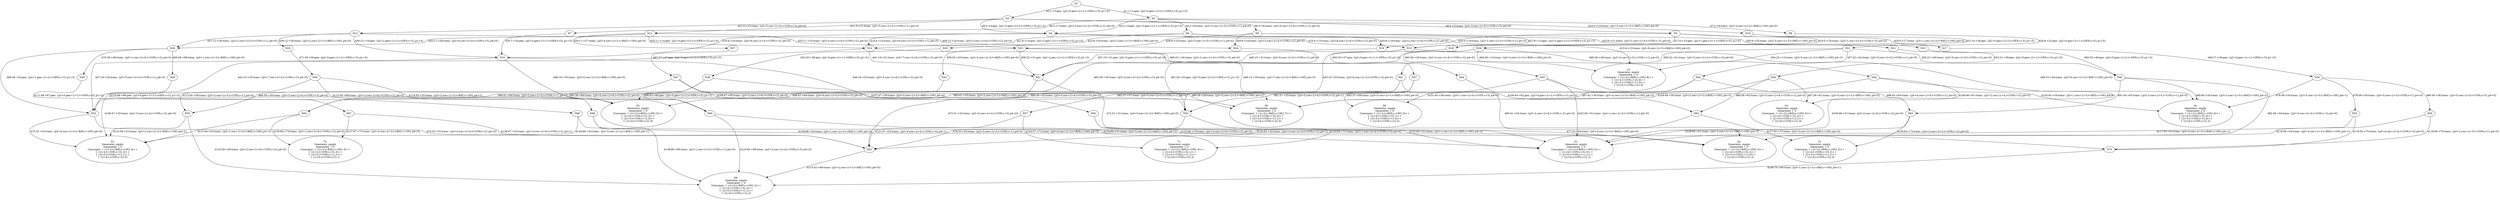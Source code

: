 digraph cpn_tools_graph {
  N13 [label="13:
Generator: empty
Generated: 1`0
Consumer: 1`({i=3,t=BAT,c=100},8)++
1`({i=4,t=CON,c=3},0)++
1`({i=5,t=CON,c=1},0)++
1`({i=6,t=CON,c=2},0)
"];
  N30 [label="30:
Generator: empty
Generated: 1`0
Consumer: 1`({i=3,t=BAT,c=100},7)++
1`({i=4,t=CON,c=3},0)++
1`({i=5,t=CON,c=1},1)++
1`({i=6,t=CON,c=2},0)
"];
  N34 [label="34:
Generator: empty
Generated: 1`0
Consumer: 1`({i=3,t=BAT,c=100},6)++
1`({i=4,t=CON,c=3},0)++
1`({i=5,t=CON,c=1},0)++
1`({i=6,t=CON,c=2},2)
"];
  N35 [label="35:
Generator: empty
Generated: 1`0
Consumer: 1`({i=3,t=BAT,c=100},5)++
1`({i=4,t=CON,c=3},3)++
1`({i=5,t=CON,c=1},0)++
1`({i=6,t=CON,c=2},0)
"];
  N51 [label="51:
Generator: empty
Generated: 1`0
Consumer: 1`({i=3,t=BAT,c=100},5)++
1`({i=4,t=CON,c=3},0)++
1`({i=5,t=CON,c=1},1)++
1`({i=6,t=CON,c=2},2)
"];
  N53 [label="53:
Generator: empty
Generated: 1`0
Consumer: 1`({i=3,t=BAT,c=100},4)++
1`({i=4,t=CON,c=3},3)++
1`({i=5,t=CON,c=1},1)++
1`({i=6,t=CON,c=2},0)
"];
  N54 [label="54:
Generator: empty
Generated: 1`0
Consumer: 1`({i=3,t=BAT,c=100},3)++
1`({i=4,t=CON,c=3},3)++
1`({i=5,t=CON,c=1},0)++
1`({i=6,t=CON,c=2},2)
"];
  N58 [label="58:
Generator: empty
Generated: 1`0
Consumer: 1`({i=3,t=BAT,c=100},5)++
1`({i=4,t=CON,c=3},1)++
1`({i=5,t=CON,c=1},0)++
1`({i=6,t=CON,c=2},2)
"];
  N61 [label="61:
Generator: empty
Generated: 1`0
Consumer: 1`({i=3,t=BAT,c=100},5)++
1`({i=4,t=CON,c=3},2)++
1`({i=5,t=CON,c=1},1)++
1`({i=6,t=CON,c=2},0)
"];
  N69 [label="69:
Generator: empty
Generated: 1`0
Consumer: 1`({i=3,t=BAT,c=100},2)++
1`({i=4,t=CON,c=3},3)++
1`({i=5,t=CON,c=1},1)++
1`({i=6,t=CON,c=2},2)
"];
  N71 [label="71:
Generator: empty
Generated: 1`0
Consumer: 1`({i=3,t=BAT,c=100},4)++
1`({i=4,t=CON,c=3},1)++
1`({i=5,t=CON,c=1},1)++
1`({i=6,t=CON,c=2},2)
"];
  N72 [label="72:
Generator: empty
Generated: 1`0
Consumer: 1`({i=3,t=BAT,c=100},3)++
1`({i=4,t=CON,c=3},2)++
1`({i=5,t=CON,c=1},1)++
1`({i=6,t=CON,c=2},2)
"];
  N73 [label="73:
Generator: empty
Generated: 1`0
Consumer: 1`({i=3,t=BAT,c=100},3)++
1`({i=4,t=CON,c=3},3)++
1`({i=5,t=CON,c=1},1)++
1`({i=6,t=CON,c=2},1)
"];
  N1 -> N3 [ label="A2:1->3:gen: {p2=0,gen={i=1,t=GEN,c=5},p1=5}" ];
  N1 -> N2 [ label="A1:1->2:gen: {p2=0,gen={i=2,t=GEN,c=3},p1=3}" ];
  N10 -> N26 [ label="A31:10->26:gen: {p2=0,gen={i=2,t=GEN,c=3},p1=3}" ];
  N11 -> N28 [ label="A35:11->28:trans: {p3=4,con={i=4,t=CON,c=3},p4=0}" ];
  N11 -> N27 [ label="A34:11->27:trans: {p3=4,con={i=3,t=BAT,c=100},p4=0}" ];
  N11 -> N23 [ label="A33:11->23:trans: {p3=4,con={i=6,t=CON,c=2},p4=0}" ];
  N11 -> N14 [ label="A32:11->14:gen: {p2=4,gen={i=2,t=GEN,c=3},p1=3}" ];
  N12 -> N29 [ label="A39:12->29:trans: {p3=2,con={i=3,t=BAT,c=100},p4=0}" ];
  N12 -> N24 [ label="A38:12->24:trans: {p3=2,con={i=6,t=CON,c=2},p4=0}" ];
  N12 -> N28 [ label="A37:12->28:trans: {p3=2,con={i=5,t=CON,c=1},p4=0}" ];
  N12 -> N16 [ label="A36:12->16:gen: {p2=2,gen={i=2,t=GEN,c=3},p1=3}" ];
  N14 -> N32 [ label="A42:14->32:trans: {p3=7,con={i=4,t=CON,c=3},p4=0}" ];
  N14 -> N31 [ label="A41:14->31:trans: {p3=7,con={i=6,t=CON,c=2},p4=0}" ];
  N14 -> N30 [ label="A40:14->30:trans: {p3=7,con={i=3,t=BAT,c=100},p4=0}" ];
  N15 -> N31 [ label="A45:15->31:trans: {p3=6,con={i=5,t=CON,c=1},p4=0}" ];
  N15 -> N34 [ label="A44:15->34:trans: {p3=6,con={i=3,t=BAT,c=100},p4=0}" ];
  N15 -> N33 [ label="A43:15->33:trans: {p3=6,con={i=4,t=CON,c=3},p4=0}" ];
  N16 -> N35 [ label="A48:16->35:trans: {p3=5,con={i=3,t=BAT,c=100},p4=0}" ];
  N16 -> N32 [ label="A47:16->32:trans: {p3=5,con={i=5,t=CON,c=1},p4=0}" ];
  N16 -> N33 [ label="A46:16->33:trans: {p3=5,con={i=6,t=CON,c=2},p4=0}" ];
  N17 -> N36 [ label="A49:17->36:gen: {p2=0,gen={i=1,t=GEN,c=5},p1=5}" ];
  N18 -> N37 [ label="A50:18->37:gen: {p2=0,gen={i=1,t=GEN,c=5},p1=5}" ];
  N19 -> N31 [ label="A51:19->31:gen: {p2=0,gen={i=1,t=GEN,c=5},p1=5}" ];
  N2 -> N8 [ label="A7:2->8:trans: {p3=3,con={i=3,t=BAT,c=100},p4=0}" ];
  N2 -> N7 [ label="A6:2->7:trans: {p3=3,con={i=4,t=CON,c=3},p4=0}" ];
  N2 -> N6 [ label="A5:2->6:trans: {p3=3,con={i=5,t=CON,c=1},p4=0}" ];
  N2 -> N5 [ label="A4:2->5:trans: {p3=3,con={i=6,t=CON,c=2},p4=0}" ];
  N2 -> N4 [ label="A3:2->4:gen: {p2=3,gen={i=1,t=GEN,c=5},p1=5}" ];
  N20 -> N38 [ label="A52:20->38:gen: {p2=0,gen={i=1,t=GEN,c=5},p1=5}" ];
  N21 -> N39 [ label="A53:21->39:gen: {p2=0,gen={i=1,t=GEN,c=5},p1=5}" ];
  N22 -> N42 [ label="A57:22->42:trans: {p3=5,con={i=5,t=CON,c=1},p4=0}" ];
  N22 -> N41 [ label="A56:22->41:trans: {p3=5,con={i=4,t=CON,c=3},p4=0}" ];
  N22 -> N40 [ label="A55:22->40:trans: {p3=5,con={i=6,t=CON,c=2},p4=0}" ];
  N22 -> N13 [ label="A54:22->13:trans: {p3=5,con={i=3,t=BAT,c=100},p4=3}" ];
  N23 -> N44 [ label="A60:23->44:trans: {p3=2,con={i=4,t=CON,c=3},p4=0}" ];
  N23 -> N43 [ label="A59:23->43:trans: {p3=2,con={i=3,t=BAT,c=100},p4=0}" ];
  N23 -> N31 [ label="A58:23->31:gen: {p2=2,gen={i=2,t=GEN,c=3},p1=3}" ];
  N24 -> N33 [ label="A61:24->33:gen: {p2=0,gen={i=2,t=GEN,c=3},p1=3}" ];
  N25 -> N40 [ label="A62:25->40:gen: {p2=0,gen={i=2,t=GEN,c=3},p1=3}" ];
  N26 -> N46 [ label="A66:26->46:trans: {p3=3,con={i=5,t=CON,c=1},p4=0}" ];
  N26 -> N35 [ label="A65:26->35:trans: {p3=3,con={i=4,t=CON,c=3},p4=0}" ];
  N26 -> N13 [ label="A64:26->13:trans: {p3=3,con={i=3,t=BAT,c=100},p4=5}" ];
  N26 -> N45 [ label="A63:26->45:trans: {p3=3,con={i=6,t=CON,c=2},p4=0}" ];
  N27 -> N47 [ label="A67:27->47:gen: {p2=0,gen={i=2,t=GEN,c=3},p1=3}" ];
  N28 -> N49 [ label="A70:28->49:trans: {p3=1,con={i=6,t=CON,c=2},p4=0}" ];
  N28 -> N48 [ label="A69:28->48:trans: {p3=1,con={i=3,t=BAT,c=100},p4=0}" ];
  N28 -> N32 [ label="A68:28->32:gen: {p2=1,gen={i=2,t=GEN,c=3},p1=3}" ];
  N29 -> N50 [ label="A71:29->50:gen: {p2=0,gen={i=2,t=GEN,c=3},p1=3}" ];
  N3 -> N12 [ label="A12:3->12:trans: {p3=5,con={i=4,t=CON,c=3},p4=0}" ];
  N3 -> N11 [ label="A11:3->11:trans: {p3=5,con={i=5,t=CON,c=1},p4=0}" ];
  N3 -> N10 [ label="A10:3->10:trans: {p3=5,con={i=3,t=BAT,c=100},p4=0}" ];
  N3 -> N9 [ label="A9:3->9:trans: {p3=5,con={i=6,t=CON,c=2},p4=0}" ];
  N3 -> N4 [ label="A8:3->4:gen: {p2=5,gen={i=2,t=GEN,c=3},p1=3}" ];
  N31 -> N52 [ label="A73:31->52:trans: {p3=5,con={i=4,t=CON,c=3},p4=0}" ];
  N31 -> N51 [ label="A72:31->51:trans: {p3=5,con={i=3,t=BAT,c=100},p4=0}" ];
  N32 -> N53 [ label="A75:32->53:trans: {p3=4,con={i=3,t=BAT,c=100},p4=0}" ];
  N32 -> N52 [ label="A74:32->52:trans: {p3=4,con={i=6,t=CON,c=2},p4=0}" ];
  N33 -> N54 [ label="A77:33->54:trans: {p3=3,con={i=3,t=BAT,c=100},p4=0}" ];
  N33 -> N52 [ label="A76:33->52:trans: {p3=3,con={i=5,t=CON,c=1},p4=0}" ];
  N36 -> N56 [ label="A80:36->56:trans: {p3=5,con={i=4,t=CON,c=3},p4=0}" ];
  N36 -> N55 [ label="A79:36->55:trans: {p3=5,con={i=5,t=CON,c=1},p4=0}" ];
  N36 -> N34 [ label="A78:36->34:trans: {p3=5,con={i=3,t=BAT,c=100},p4=1}" ];
  N37 -> N58 [ label="A83:37->58:trans: {p3=5,con={i=3,t=BAT,c=100},p4=0}" ];
  N37 -> N57 [ label="A82:37->57:trans: {p3=5,con={i=5,t=CON,c=1},p4=0}" ];
  N37 -> N33 [ label="A81:37->33:trans: {p3=5,con={i=4,t=CON,c=3},p4=1}" ];
  N38 -> N30 [ label="A86:38->30:trans: {p3=5,con={i=3,t=BAT,c=100},p4=2}" ];
  N38 -> N60 [ label="A85:38->60:trans: {p3=5,con={i=6,t=CON,c=2},p4=0}" ];
  N38 -> N59 [ label="A84:38->59:trans: {p3=5,con={i=4,t=CON,c=3},p4=0}" ];
  N39 -> N32 [ label="A89:39->32:trans: {p3=5,con={i=4,t=CON,c=3},p4=2}" ];
  N39 -> N62 [ label="A88:39->62:trans: {p3=5,con={i=6,t=CON,c=2},p4=0}" ];
  N39 -> N61 [ label="A87:39->61:trans: {p3=5,con={i=3,t=BAT,c=100},p4=0}" ];
  N4 -> N16 [ label="A16:4->16:trans: {p3=8,con={i=4,t=CON,c=3},p4=0}" ];
  N4 -> N15 [ label="A15:4->15:trans: {p3=8,con={i=6,t=CON,c=2},p4=0}" ];
  N4 -> N14 [ label="A14:4->14:trans: {p3=8,con={i=5,t=CON,c=1},p4=0}" ];
  N4 -> N13 [ label="A13:4->13:trans: {p3=8,con={i=3,t=BAT,c=100},p4=0}" ];
  N40 -> N54 [ label="A92:40->54:trans: {p3=3,con={i=4,t=CON,c=3},p4=0}" ];
  N40 -> N63 [ label="A91:40->63:trans: {p3=3,con={i=5,t=CON,c=1},p4=0}" ];
  N40 -> N34 [ label="A90:40->34:trans: {p3=3,con={i=3,t=BAT,c=100},p4=3}" ];
  N41 -> N54 [ label="A95:41->54:trans: {p3=2,con={i=6,t=CON,c=2},p4=0}" ];
  N41 -> N64 [ label="A94:41->64:trans: {p3=2,con={i=5,t=CON,c=1},p4=0}" ];
  N41 -> N35 [ label="A93:41->35:trans: {p3=2,con={i=3,t=BAT,c=100},p4=3}" ];
  N42 -> N64 [ label="A98:42->64:trans: {p3=4,con={i=4,t=CON,c=3},p4=0}" ];
  N42 -> N30 [ label="A97:42->30:trans: {p3=4,con={i=3,t=BAT,c=100},p4=3}" ];
  N42 -> N63 [ label="A96:42->63:trans: {p3=4,con={i=6,t=CON,c=2},p4=0}" ];
  N43 -> N60 [ label="A99:43->60:gen: {p2=0,gen={i=2,t=GEN,c=3},p1=3}" ];
  N44 -> N62 [ label="A100:44->62:gen: {p2=0,gen={i=2,t=GEN,c=3},p1=3}" ];
  N45 -> N34 [ label="A103:45->34:trans: {p3=1,con={i=3,t=BAT,c=100},p4=5}" ];
  N45 -> N51 [ label="A102:45->51:trans: {p3=1,con={i=5,t=CON,c=1},p4=0}" ];
  N45 -> N58 [ label="A101:45->58:trans: {p3=1,con={i=4,t=CON,c=3},p4=0}" ];
  N46 -> N61 [ label="A106:46->61:trans: {p3=2,con={i=4,t=CON,c=3},p4=0}" ];
  N46 -> N51 [ label="A105:46->51:trans: {p3=2,con={i=6,t=CON,c=2},p4=0}" ];
  N46 -> N30 [ label="A104:46->30:trans: {p3=2,con={i=3,t=BAT,c=100},p4=5}" ];
  N47 -> N53 [ label="A109:47->53:trans: {p3=3,con={i=4,t=CON,c=3},p4=0}" ];
  N47 -> N65 [ label="A108:47->65:trans: {p3=3,con={i=6,t=CON,c=2},p4=0}" ];
  N47 -> N30 [ label="A107:47->30:trans: {p3=3,con={i=3,t=BAT,c=100},p4=4}" ];
  N48 -> N66 [ label="A110:48->66:gen: {p2=0,gen={i=2,t=GEN,c=3},p1=3}" ];
  N49 -> N67 [ label="A111:49->67:gen: {p2=0,gen={i=2,t=GEN,c=3},p1=3}" ];
  N5 -> N19 [ label="A20:5->19:trans: {p3=1,con={i=5,t=CON,c=1},p4=0}" ];
  N5 -> N18 [ label="A19:5->18:trans: {p3=1,con={i=4,t=CON,c=3},p4=0}" ];
  N5 -> N17 [ label="A18:5->17:trans: {p3=1,con={i=3,t=BAT,c=100},p4=0}" ];
  N5 -> N15 [ label="A17:5->15:gen: {p2=1,gen={i=1,t=GEN,c=5},p1=5}" ];
  N50 -> N35 [ label="A114:50->35:trans: {p3=3,con={i=3,t=BAT,c=100},p4=2}" ];
  N50 -> N59 [ label="A113:50->59:trans: {p3=3,con={i=5,t=CON,c=1},p4=0}" ];
  N50 -> N68 [ label="A112:50->68:trans: {p3=3,con={i=6,t=CON,c=2},p4=0}" ];
  N52 -> N69 [ label="A115:52->69:trans: {p3=2,con={i=3,t=BAT,c=100},p4=0}" ];
  N55 -> N51 [ label="A117:55->51:trans: {p3=4,con={i=3,t=BAT,c=100},p4=1}" ];
  N55 -> N70 [ label="A116:55->70:trans: {p3=4,con={i=4,t=CON,c=3},p4=0}" ];
  N56 -> N54 [ label="A119:56->54:trans: {p3=2,con={i=3,t=BAT,c=100},p4=1}" ];
  N56 -> N70 [ label="A118:56->70:trans: {p3=2,con={i=5,t=CON,c=1},p4=0}" ];
  N57 -> N52 [ label="A121:57->52:trans: {p3=4,con={i=4,t=CON,c=3},p4=1}" ];
  N57 -> N71 [ label="A120:57->71:trans: {p3=4,con={i=3,t=BAT,c=100},p4=0}" ];
  N59 -> N53 [ label="A123:59->53:trans: {p3=2,con={i=3,t=BAT,c=100},p4=2}" ];
  N59 -> N69 [ label="A122:59->69:trans: {p3=2,con={i=6,t=CON,c=2},p4=0}" ];
  N6 -> N19 [ label="A24:6->19:trans: {p3=2,con={i=6,t=CON,c=2},p4=0}" ];
  N6 -> N21 [ label="A23:6->21:trans: {p3=2,con={i=4,t=CON,c=3},p4=0}" ];
  N6 -> N20 [ label="A22:6->20:trans: {p3=2,con={i=3,t=BAT,c=100},p4=0}" ];
  N6 -> N14 [ label="A21:6->14:gen: {p2=2,gen={i=1,t=GEN,c=5},p1=5}" ];
  N60 -> N69 [ label="A125:60->69:trans: {p3=3,con={i=4,t=CON,c=3},p4=0}" ];
  N60 -> N51 [ label="A124:60->51:trans: {p3=3,con={i=3,t=BAT,c=100},p4=2}" ];
  N62 -> N72 [ label="A127:62->72:trans: {p3=3,con={i=3,t=BAT,c=100},p4=0}" ];
  N62 -> N52 [ label="A126:62->52:trans: {p3=3,con={i=4,t=CON,c=3},p4=2}" ];
  N63 -> N51 [ label="A129:63->51:trans: {p3=2,con={i=3,t=BAT,c=100},p4=3}" ];
  N63 -> N72 [ label="A128:63->72:trans: {p3=2,con={i=4,t=CON,c=3},p4=0}" ];
  N64 -> N53 [ label="A131:64->53:trans: {p3=1,con={i=3,t=BAT,c=100},p4=3}" ];
  N64 -> N73 [ label="A130:64->73:trans: {p3=1,con={i=6,t=CON,c=2},p4=0}" ];
  N65 -> N71 [ label="A133:65->71:trans: {p3=1,con={i=4,t=CON,c=3},p4=0}" ];
  N65 -> N51 [ label="A132:65->51:trans: {p3=1,con={i=3,t=BAT,c=100},p4=4}" ];
  N66 -> N70 [ label="A135:66->70:trans: {p3=3,con={i=6,t=CON,c=2},p4=0}" ];
  N66 -> N53 [ label="A134:66->53:trans: {p3=3,con={i=3,t=BAT,c=100},p4=1}" ];
  N67 -> N73 [ label="A137:67->73:trans: {p3=3,con={i=3,t=BAT,c=100},p4=0}" ];
  N67 -> N52 [ label="A136:67->52:trans: {p3=3,con={i=6,t=CON,c=2},p4=1}" ];
  N68 -> N54 [ label="A139:68->54:trans: {p3=1,con={i=3,t=BAT,c=100},p4=2}" ];
  N68 -> N69 [ label="A138:68->69:trans: {p3=1,con={i=5,t=CON,c=1},p4=0}" ];
  N7 -> N16 [ label="A25:7->16:gen: {p2=0,gen={i=1,t=GEN,c=5},p1=5}" ];
  N70 -> N69 [ label="A140:70->69:trans: {p3=1,con={i=3,t=BAT,c=100},p4=1}" ];
  N8 -> N22 [ label="A26:8->22:gen: {p2=0,gen={i=1,t=GEN,c=5},p1=5}" ];
  N9 -> N25 [ label="A30:9->25:trans: {p3=3,con={i=3,t=BAT,c=100},p4=0}" ];
  N9 -> N24 [ label="A29:9->24:trans: {p3=3,con={i=4,t=CON,c=3},p4=0}" ];
  N9 -> N23 [ label="A28:9->23:trans: {p3=3,con={i=5,t=CON,c=1},p4=0}" ];
  N9 -> N15 [ label="A27:9->15:gen: {p2=3,gen={i=2,t=GEN,c=3},p1=3}" ];
}